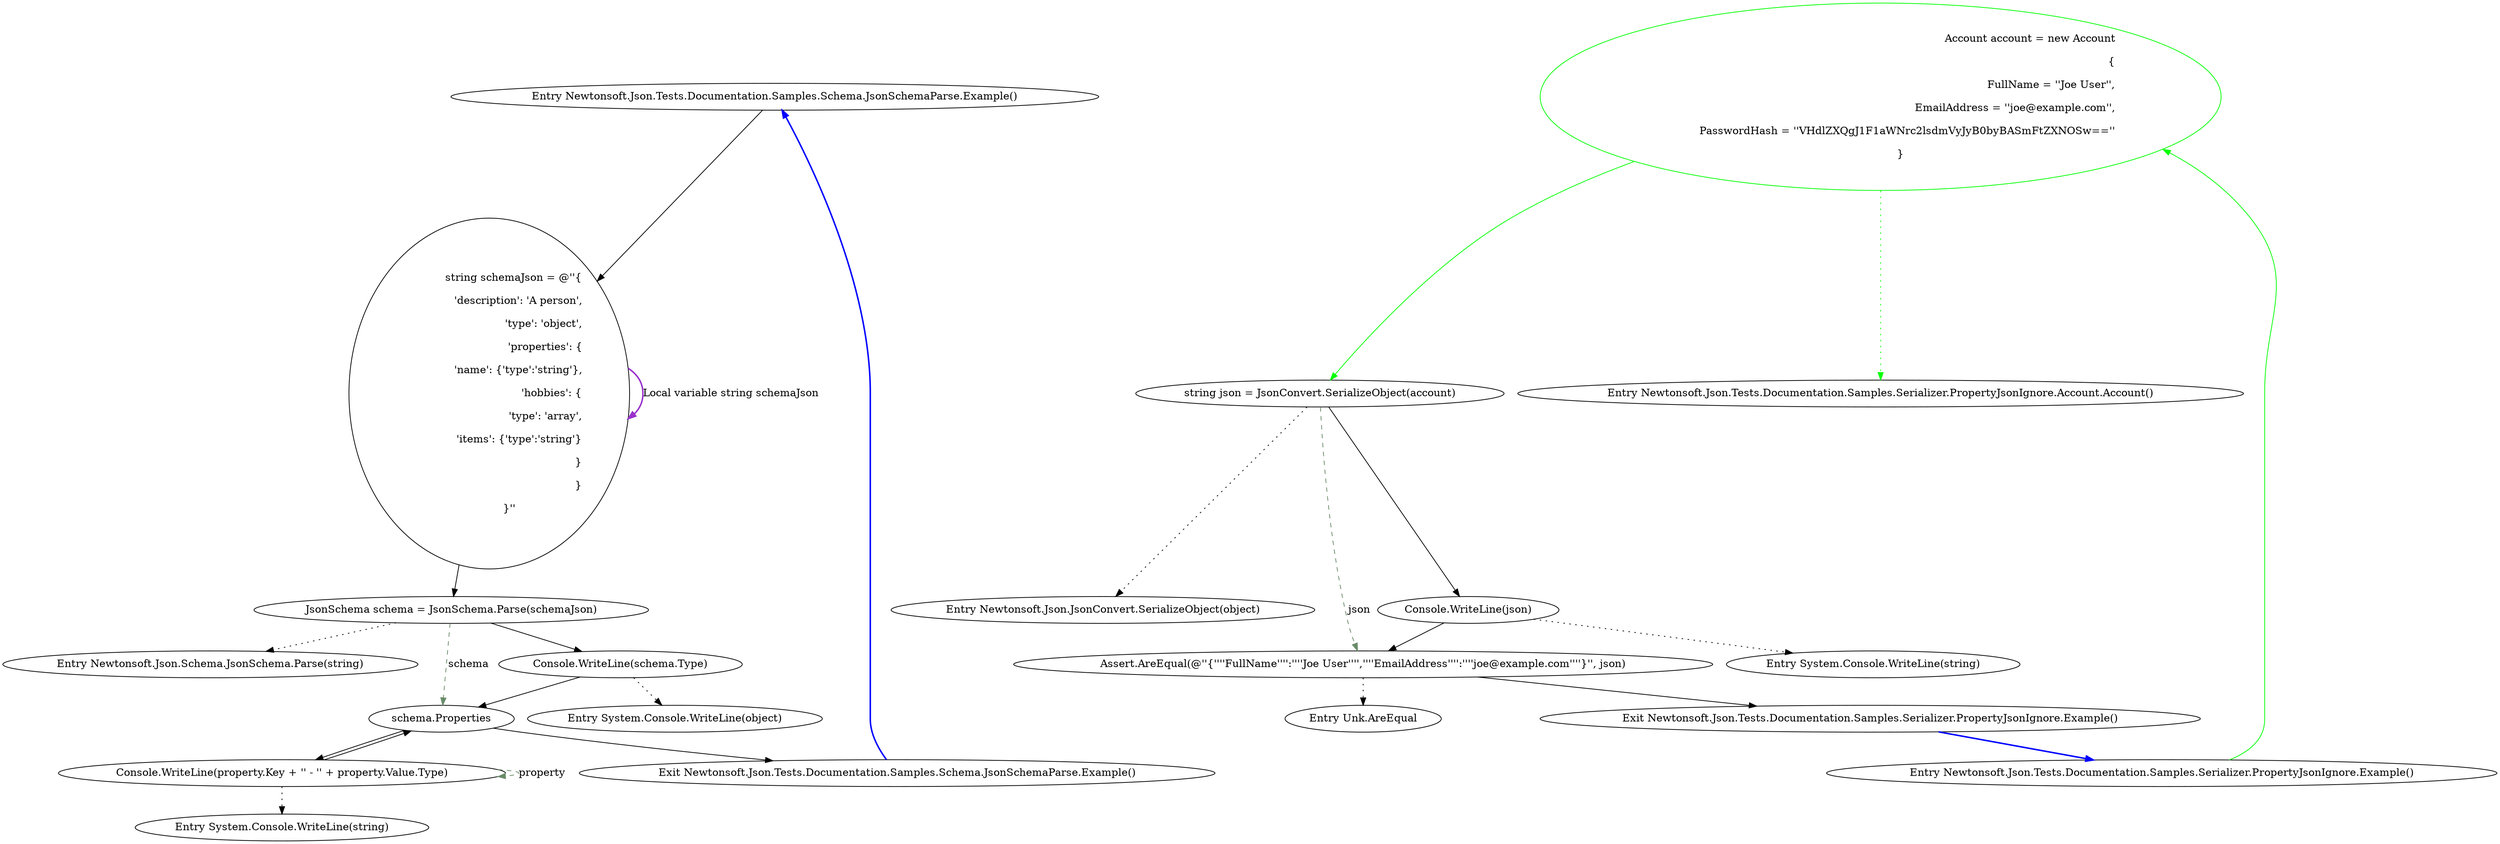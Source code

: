 digraph  {
n0 [label="Entry Newtonsoft.Json.Tests.Documentation.Samples.Schema.JsonSchemaParse.Example()", span="36-36", cluster="Newtonsoft.Json.Tests.Documentation.Samples.Schema.JsonSchemaParse.Example()"];
n1 [label="string schemaJson = @''{\r\n              'description': 'A person',\r\n              'type': 'object',\r\n              'properties': {\r\n                'name': {'type':'string'},\r\n                'hobbies': {\r\n                  'type': 'array',\r\n                  'items': {'type':'string'}\r\n                }\r\n              }\r\n            }''", span="39-49", cluster="Newtonsoft.Json.Tests.Documentation.Samples.Schema.JsonSchemaParse.Example()"];
n2 [label="JsonSchema schema = JsonSchema.Parse(schemaJson)", span="51-51", cluster="Newtonsoft.Json.Tests.Documentation.Samples.Schema.JsonSchemaParse.Example()"];
n3 [label="Console.WriteLine(schema.Type)", span="53-53", cluster="Newtonsoft.Json.Tests.Documentation.Samples.Schema.JsonSchemaParse.Example()"];
n7 [label="Entry Newtonsoft.Json.Schema.JsonSchema.Parse(string)", span="294-294", cluster="Newtonsoft.Json.Schema.JsonSchema.Parse(string)"];
n4 [label="schema.Properties", span="56-56", cluster="Newtonsoft.Json.Tests.Documentation.Samples.Schema.JsonSchemaParse.Example()"];
n8 [label="Entry System.Console.WriteLine(object)", span="0-0", cluster="System.Console.WriteLine(object)"];
n5 [label="Console.WriteLine(property.Key + '' - '' + property.Value.Type)", span="58-58", cluster="Newtonsoft.Json.Tests.Documentation.Samples.Schema.JsonSchemaParse.Example()"];
n6 [label="Exit Newtonsoft.Json.Tests.Documentation.Samples.Schema.JsonSchemaParse.Example()", span="36-36", cluster="Newtonsoft.Json.Tests.Documentation.Samples.Schema.JsonSchemaParse.Example()"];
n9 [label="Entry System.Console.WriteLine(string)", span="0-0", cluster="System.Console.WriteLine(string)"];
d1 [label="Account account = new Account\r\n            {\r\n                FullName = ''Joe User'',\r\n                EmailAddress = ''joe@example.com'',\r\n                PasswordHash = ''VHdlZXQgJ1F1aWNrc2lsdmVyJyB0byBASmFtZXNOSw==''\r\n            }", span="56-61", cluster="Newtonsoft.Json.Tests.Documentation.Samples.Serializer.PropertyJsonIgnore.Example()", color=green, community=0];
d0 [label="Entry Newtonsoft.Json.Tests.Documentation.Samples.Serializer.PropertyJsonIgnore.Example()", span="53-53", cluster="Newtonsoft.Json.Tests.Documentation.Samples.Serializer.PropertyJsonIgnore.Example()"];
d2 [label="string json = JsonConvert.SerializeObject(account)", span="63-63", cluster="Newtonsoft.Json.Tests.Documentation.Samples.Serializer.PropertyJsonIgnore.Example()"];
d6 [label="Entry Newtonsoft.Json.Tests.Documentation.Samples.Serializer.PropertyJsonIgnore.Account.Account()", span="42-42", cluster="Newtonsoft.Json.Tests.Documentation.Samples.Serializer.PropertyJsonIgnore.Account.Account()"];
d5 [label="Exit Newtonsoft.Json.Tests.Documentation.Samples.Serializer.PropertyJsonIgnore.Example()", span="53-53", cluster="Newtonsoft.Json.Tests.Documentation.Samples.Serializer.PropertyJsonIgnore.Example()"];
d3 [label="Console.WriteLine(json)", span="65-65", cluster="Newtonsoft.Json.Tests.Documentation.Samples.Serializer.PropertyJsonIgnore.Example()"];
d7 [label="Entry Newtonsoft.Json.JsonConvert.SerializeObject(object)", span="512-512", cluster="Newtonsoft.Json.JsonConvert.SerializeObject(object)"];
d4 [label="Assert.AreEqual(@''{''''FullName'''':''''Joe User'''',''''EmailAddress'''':''''joe@example.com''''}'', json)", span="69-69", cluster="Newtonsoft.Json.Tests.Documentation.Samples.Serializer.PropertyJsonIgnore.Example()"];
d8 [label="Entry System.Console.WriteLine(string)", span="0-0", cluster="System.Console.WriteLine(string)"];
d9 [label="Entry Unk.AreEqual", span="", cluster="Unk.AreEqual"];
n0 -> n1  [key=0, style=solid];
n1 -> n2  [key=0, style=solid];
n1 -> n1  [key=3, color=darkorchid, style=bold, label="Local variable string schemaJson"];
n2 -> n3  [key=0, style=solid];
n2 -> n7  [key=2, style=dotted];
n2 -> n4  [key=1, style=dashed, color=darkseagreen4, label=schema];
n3 -> n4  [key=0, style=solid];
n3 -> n8  [key=2, style=dotted];
n4 -> n5  [key=0, style=solid];
n4 -> n6  [key=0, style=solid];
n5 -> n4  [key=0, style=solid];
n5 -> n9  [key=2, style=dotted];
n5 -> n5  [key=1, style=dashed, color=darkseagreen4, label=property];
n6 -> n0  [key=0, style=bold, color=blue];
d1 -> d2  [key=0, style=solid, color=green];
d1 -> d6  [key=2, style=dotted, color=green];
d0 -> d1  [key=0, style=solid, color=green];
d2 -> d3  [key=0, style=solid];
d2 -> d7  [key=2, style=dotted];
d2 -> d4  [key=1, style=dashed, color=darkseagreen4, label=json];
d5 -> d0  [key=0, style=bold, color=blue];
d3 -> d4  [key=0, style=solid];
d3 -> d8  [key=2, style=dotted];
d4 -> d5  [key=0, style=solid];
d4 -> d9  [key=2, style=dotted];
}
